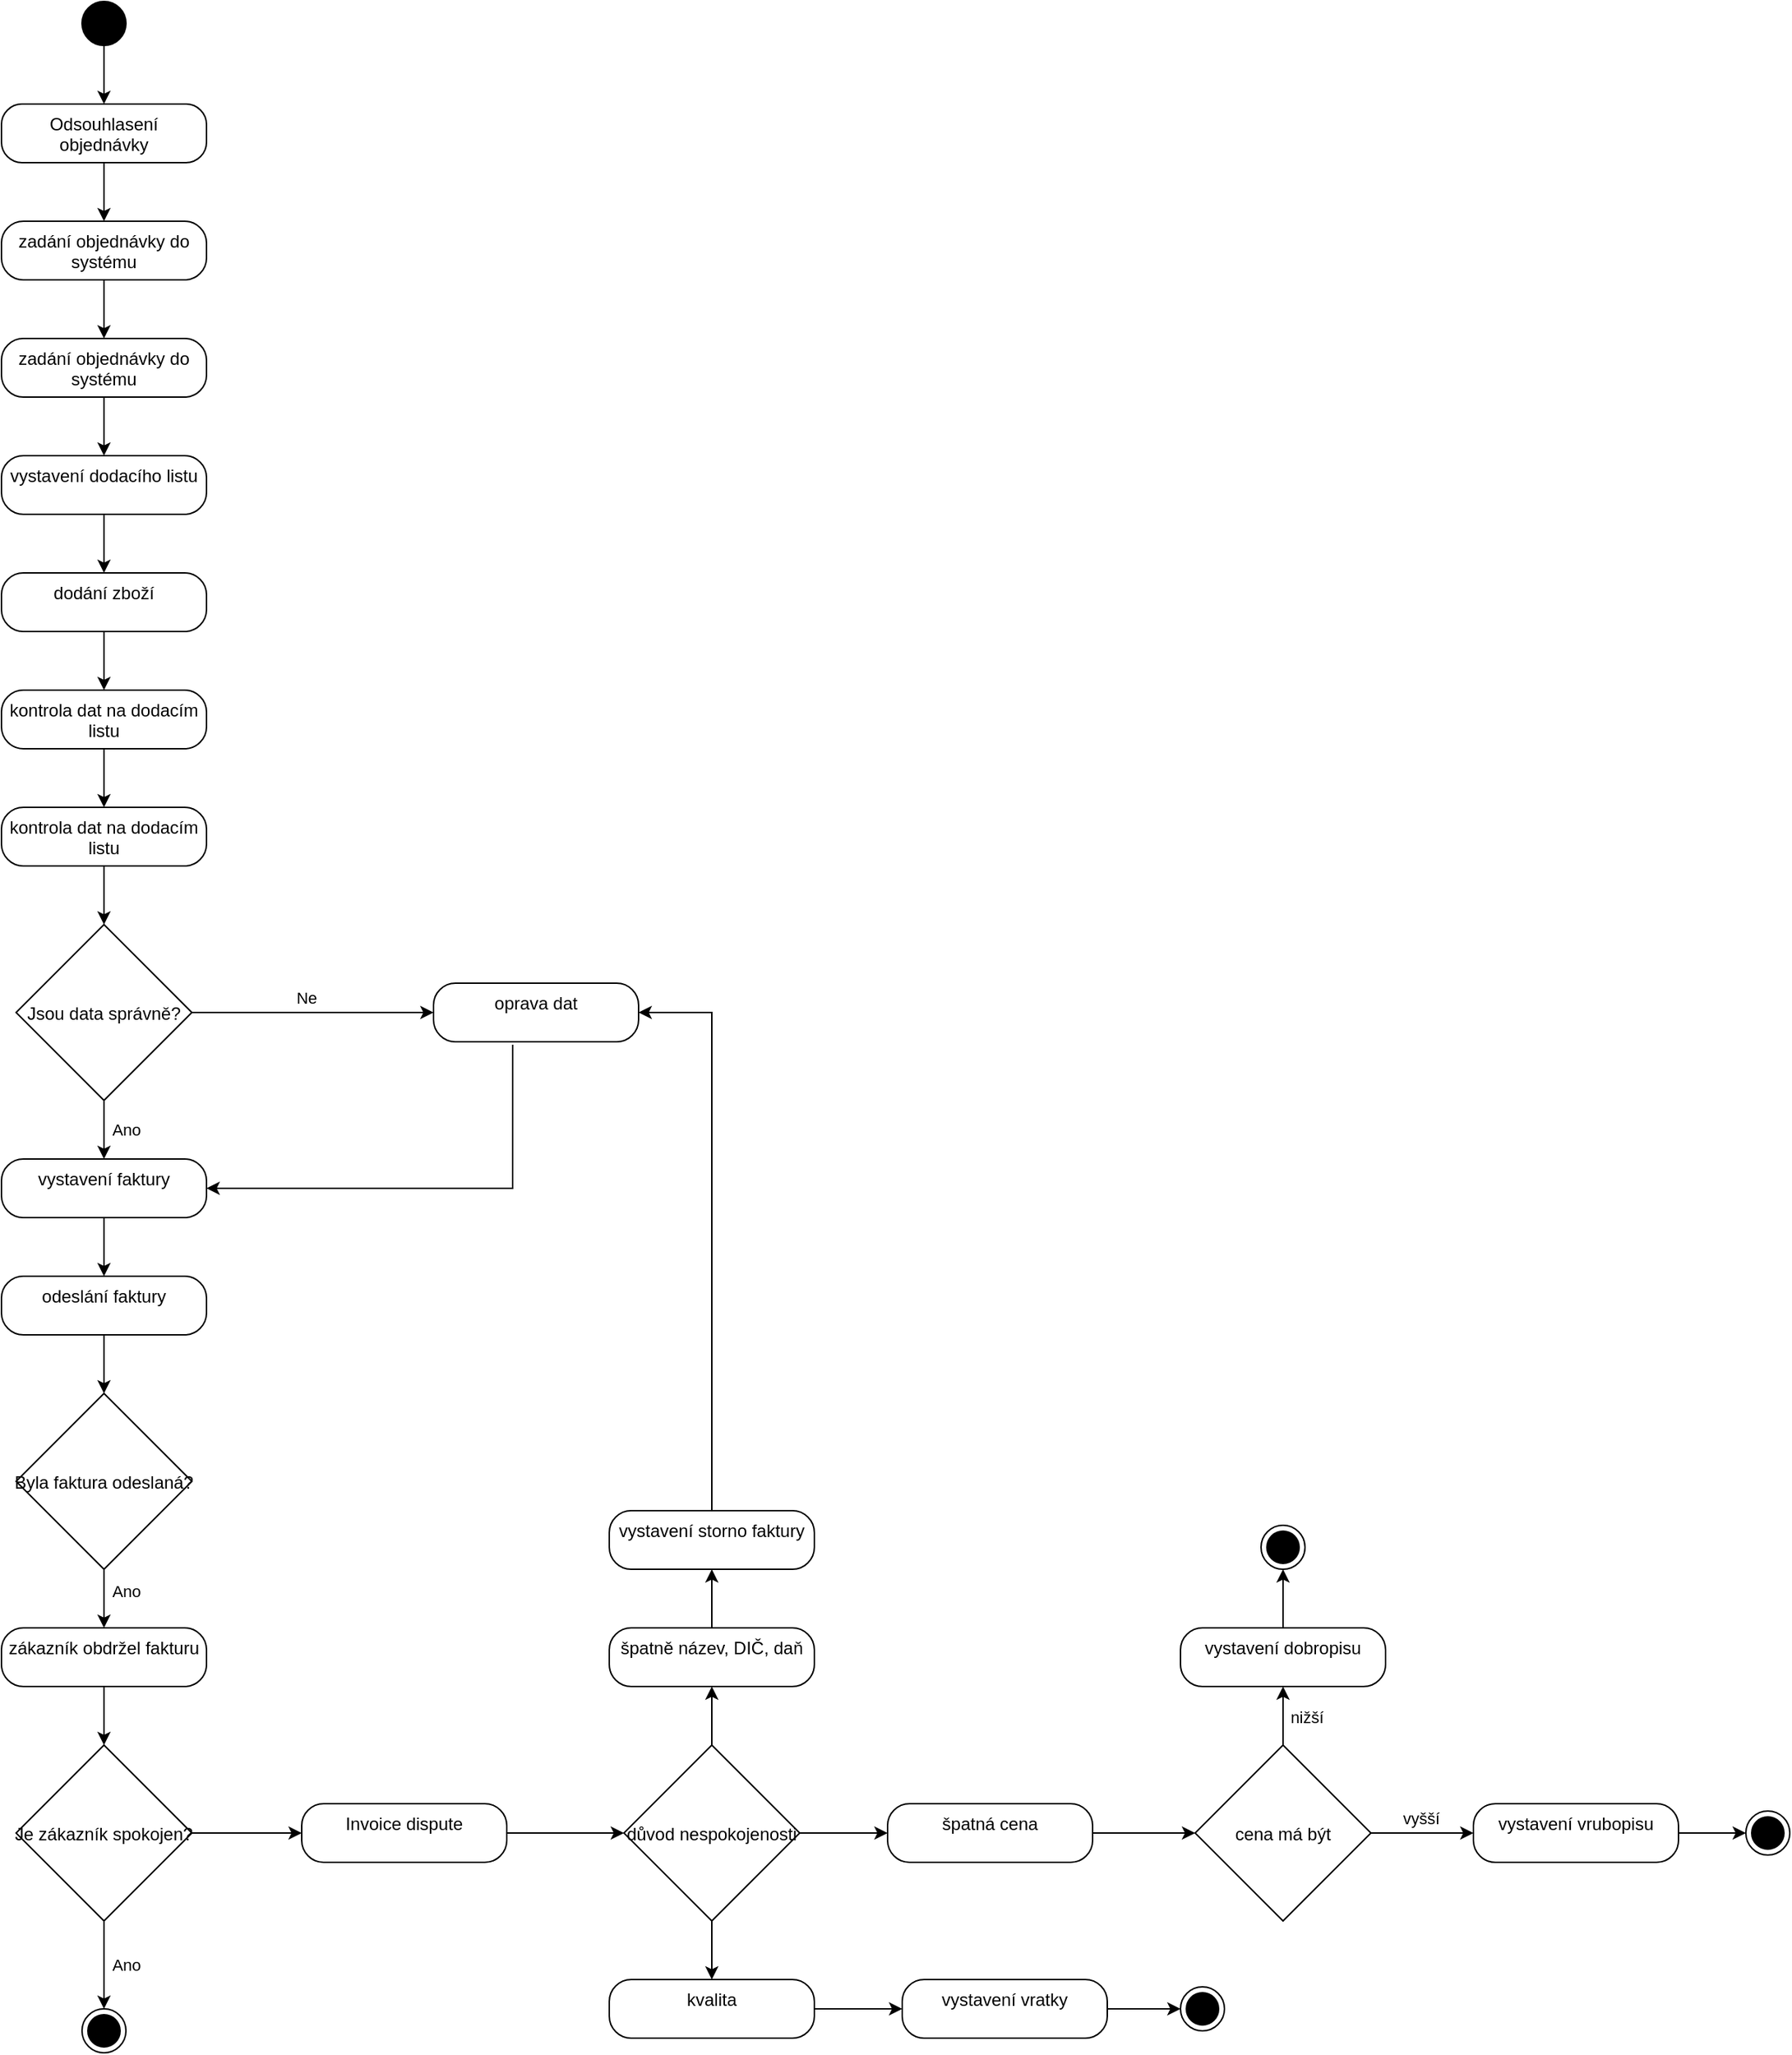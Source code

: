 <mxfile version="25.0.1">
  <diagram name="Stránka-1" id="HPah1dXjcQQ_sQAuBpHg">
    <mxGraphModel dx="2200" dy="1085" grid="1" gridSize="10" guides="1" tooltips="1" connect="1" arrows="1" fold="1" page="1" pageScale="1" pageWidth="827" pageHeight="1169" math="0" shadow="0">
      <root>
        <mxCell id="0" />
        <mxCell id="1" parent="0" />
        <mxCell id="2-0fLuk6Y37Uij8VZmYe-6" value="" style="edgeStyle=orthogonalEdgeStyle;rounded=0;orthogonalLoop=1;jettySize=auto;html=1;" edge="1" parent="1" source="2-0fLuk6Y37Uij8VZmYe-1" target="2-0fLuk6Y37Uij8VZmYe-2">
          <mxGeometry relative="1" as="geometry" />
        </mxCell>
        <mxCell id="2-0fLuk6Y37Uij8VZmYe-1" value="" style="ellipse;fillColor=strokeColor;html=1;" vertex="1" parent="1">
          <mxGeometry x="90" y="50" width="30" height="30" as="geometry" />
        </mxCell>
        <mxCell id="2-0fLuk6Y37Uij8VZmYe-7" value="" style="edgeStyle=orthogonalEdgeStyle;rounded=0;orthogonalLoop=1;jettySize=auto;html=1;" edge="1" parent="1" source="2-0fLuk6Y37Uij8VZmYe-2" target="2-0fLuk6Y37Uij8VZmYe-3">
          <mxGeometry relative="1" as="geometry" />
        </mxCell>
        <mxCell id="2-0fLuk6Y37Uij8VZmYe-2" value="Odsouhlasení objednávky" style="html=1;align=center;verticalAlign=top;rounded=1;absoluteArcSize=1;arcSize=28;dashed=0;whiteSpace=wrap;" vertex="1" parent="1">
          <mxGeometry x="35" y="120" width="140" height="40" as="geometry" />
        </mxCell>
        <mxCell id="2-0fLuk6Y37Uij8VZmYe-8" value="" style="edgeStyle=orthogonalEdgeStyle;rounded=0;orthogonalLoop=1;jettySize=auto;html=1;" edge="1" parent="1" source="2-0fLuk6Y37Uij8VZmYe-3" target="2-0fLuk6Y37Uij8VZmYe-5">
          <mxGeometry relative="1" as="geometry" />
        </mxCell>
        <mxCell id="2-0fLuk6Y37Uij8VZmYe-3" value="zadání objednávky do systému" style="html=1;align=center;verticalAlign=top;rounded=1;absoluteArcSize=1;arcSize=30;dashed=0;whiteSpace=wrap;" vertex="1" parent="1">
          <mxGeometry x="35" y="200" width="140" height="40" as="geometry" />
        </mxCell>
        <mxCell id="2-0fLuk6Y37Uij8VZmYe-10" value="" style="edgeStyle=orthogonalEdgeStyle;rounded=0;orthogonalLoop=1;jettySize=auto;html=1;" edge="1" parent="1" source="2-0fLuk6Y37Uij8VZmYe-5" target="2-0fLuk6Y37Uij8VZmYe-9">
          <mxGeometry relative="1" as="geometry" />
        </mxCell>
        <mxCell id="2-0fLuk6Y37Uij8VZmYe-5" value="zadání objednávky do systému" style="html=1;align=center;verticalAlign=top;rounded=1;absoluteArcSize=1;arcSize=30;dashed=0;whiteSpace=wrap;" vertex="1" parent="1">
          <mxGeometry x="35" y="280" width="140" height="40" as="geometry" />
        </mxCell>
        <mxCell id="2-0fLuk6Y37Uij8VZmYe-12" value="" style="edgeStyle=orthogonalEdgeStyle;rounded=0;orthogonalLoop=1;jettySize=auto;html=1;" edge="1" parent="1" source="2-0fLuk6Y37Uij8VZmYe-9" target="2-0fLuk6Y37Uij8VZmYe-11">
          <mxGeometry relative="1" as="geometry" />
        </mxCell>
        <mxCell id="2-0fLuk6Y37Uij8VZmYe-9" value="vystavení dodacího listu" style="html=1;align=center;verticalAlign=top;rounded=1;absoluteArcSize=1;arcSize=30;dashed=0;whiteSpace=wrap;" vertex="1" parent="1">
          <mxGeometry x="35" y="360" width="140" height="40" as="geometry" />
        </mxCell>
        <mxCell id="2-0fLuk6Y37Uij8VZmYe-16" value="" style="edgeStyle=orthogonalEdgeStyle;rounded=0;orthogonalLoop=1;jettySize=auto;html=1;" edge="1" parent="1" source="2-0fLuk6Y37Uij8VZmYe-11" target="2-0fLuk6Y37Uij8VZmYe-13">
          <mxGeometry relative="1" as="geometry" />
        </mxCell>
        <mxCell id="2-0fLuk6Y37Uij8VZmYe-11" value="dodání zboží" style="html=1;align=center;verticalAlign=top;rounded=1;absoluteArcSize=1;arcSize=30;dashed=0;whiteSpace=wrap;" vertex="1" parent="1">
          <mxGeometry x="35" y="440" width="140" height="40" as="geometry" />
        </mxCell>
        <mxCell id="2-0fLuk6Y37Uij8VZmYe-17" value="" style="edgeStyle=orthogonalEdgeStyle;rounded=0;orthogonalLoop=1;jettySize=auto;html=1;" edge="1" parent="1" source="2-0fLuk6Y37Uij8VZmYe-13" target="2-0fLuk6Y37Uij8VZmYe-14">
          <mxGeometry relative="1" as="geometry" />
        </mxCell>
        <mxCell id="2-0fLuk6Y37Uij8VZmYe-13" value="kontrola dat na dodacím listu" style="html=1;align=center;verticalAlign=top;rounded=1;absoluteArcSize=1;arcSize=30;dashed=0;whiteSpace=wrap;" vertex="1" parent="1">
          <mxGeometry x="35" y="520" width="140" height="40" as="geometry" />
        </mxCell>
        <mxCell id="2-0fLuk6Y37Uij8VZmYe-18" value="" style="edgeStyle=orthogonalEdgeStyle;rounded=0;orthogonalLoop=1;jettySize=auto;html=1;" edge="1" parent="1" source="2-0fLuk6Y37Uij8VZmYe-14" target="2-0fLuk6Y37Uij8VZmYe-15">
          <mxGeometry relative="1" as="geometry" />
        </mxCell>
        <mxCell id="2-0fLuk6Y37Uij8VZmYe-14" value="kontrola dat na dodacím listu" style="html=1;align=center;verticalAlign=top;rounded=1;absoluteArcSize=1;arcSize=30;dashed=0;whiteSpace=wrap;" vertex="1" parent="1">
          <mxGeometry x="35" y="600" width="140" height="40" as="geometry" />
        </mxCell>
        <mxCell id="2-0fLuk6Y37Uij8VZmYe-23" value="" style="edgeStyle=orthogonalEdgeStyle;rounded=0;orthogonalLoop=1;jettySize=auto;html=1;" edge="1" parent="1" source="2-0fLuk6Y37Uij8VZmYe-15" target="2-0fLuk6Y37Uij8VZmYe-19">
          <mxGeometry relative="1" as="geometry" />
        </mxCell>
        <mxCell id="2-0fLuk6Y37Uij8VZmYe-33" value="Ano" style="edgeLabel;html=1;align=center;verticalAlign=middle;resizable=0;points=[];" vertex="1" connectable="0" parent="2-0fLuk6Y37Uij8VZmYe-23">
          <mxGeometry x="-0.2" y="3" relative="1" as="geometry">
            <mxPoint x="12" y="4" as="offset" />
          </mxGeometry>
        </mxCell>
        <mxCell id="2-0fLuk6Y37Uij8VZmYe-15" value="Jsou data správně?" style="rhombus;" vertex="1" parent="1">
          <mxGeometry x="45" y="680" width="120" height="120" as="geometry" />
        </mxCell>
        <mxCell id="2-0fLuk6Y37Uij8VZmYe-24" value="" style="edgeStyle=orthogonalEdgeStyle;rounded=0;orthogonalLoop=1;jettySize=auto;html=1;" edge="1" parent="1" source="2-0fLuk6Y37Uij8VZmYe-19" target="2-0fLuk6Y37Uij8VZmYe-20">
          <mxGeometry relative="1" as="geometry" />
        </mxCell>
        <mxCell id="2-0fLuk6Y37Uij8VZmYe-19" value="vystavení faktury" style="html=1;align=center;verticalAlign=top;rounded=1;absoluteArcSize=1;arcSize=30;dashed=0;whiteSpace=wrap;" vertex="1" parent="1">
          <mxGeometry x="35" y="840" width="140" height="40" as="geometry" />
        </mxCell>
        <mxCell id="2-0fLuk6Y37Uij8VZmYe-25" value="" style="edgeStyle=orthogonalEdgeStyle;rounded=0;orthogonalLoop=1;jettySize=auto;html=1;" edge="1" parent="1" source="2-0fLuk6Y37Uij8VZmYe-20" target="2-0fLuk6Y37Uij8VZmYe-21">
          <mxGeometry relative="1" as="geometry" />
        </mxCell>
        <mxCell id="2-0fLuk6Y37Uij8VZmYe-20" value="odeslání faktury" style="html=1;align=center;verticalAlign=top;rounded=1;absoluteArcSize=1;arcSize=30;dashed=0;whiteSpace=wrap;" vertex="1" parent="1">
          <mxGeometry x="35" y="920" width="140" height="40" as="geometry" />
        </mxCell>
        <mxCell id="2-0fLuk6Y37Uij8VZmYe-26" value="" style="edgeStyle=orthogonalEdgeStyle;rounded=0;orthogonalLoop=1;jettySize=auto;html=1;" edge="1" parent="1" source="2-0fLuk6Y37Uij8VZmYe-21" target="2-0fLuk6Y37Uij8VZmYe-22">
          <mxGeometry relative="1" as="geometry" />
        </mxCell>
        <mxCell id="2-0fLuk6Y37Uij8VZmYe-32" value="Ano" style="edgeLabel;html=1;align=center;verticalAlign=middle;resizable=0;points=[];" vertex="1" connectable="0" parent="2-0fLuk6Y37Uij8VZmYe-26">
          <mxGeometry x="-0.25" y="-1" relative="1" as="geometry">
            <mxPoint x="16" as="offset" />
          </mxGeometry>
        </mxCell>
        <mxCell id="2-0fLuk6Y37Uij8VZmYe-21" value="Byla faktura odeslaná?" style="rhombus;" vertex="1" parent="1">
          <mxGeometry x="45" y="1000" width="120" height="120" as="geometry" />
        </mxCell>
        <mxCell id="2-0fLuk6Y37Uij8VZmYe-28" value="" style="edgeStyle=orthogonalEdgeStyle;rounded=0;orthogonalLoop=1;jettySize=auto;html=1;" edge="1" parent="1" source="2-0fLuk6Y37Uij8VZmYe-22" target="2-0fLuk6Y37Uij8VZmYe-27">
          <mxGeometry relative="1" as="geometry" />
        </mxCell>
        <mxCell id="2-0fLuk6Y37Uij8VZmYe-22" value="zákazník obdržel fakturu" style="html=1;align=center;verticalAlign=top;rounded=1;absoluteArcSize=1;arcSize=30;dashed=0;whiteSpace=wrap;" vertex="1" parent="1">
          <mxGeometry x="35" y="1160" width="140" height="40" as="geometry" />
        </mxCell>
        <mxCell id="2-0fLuk6Y37Uij8VZmYe-30" value="" style="edgeStyle=orthogonalEdgeStyle;rounded=0;orthogonalLoop=1;jettySize=auto;html=1;" edge="1" parent="1" source="2-0fLuk6Y37Uij8VZmYe-27" target="2-0fLuk6Y37Uij8VZmYe-29">
          <mxGeometry relative="1" as="geometry" />
        </mxCell>
        <mxCell id="2-0fLuk6Y37Uij8VZmYe-31" value="Ano" style="edgeLabel;html=1;align=center;verticalAlign=middle;resizable=0;points=[];" vertex="1" connectable="0" parent="2-0fLuk6Y37Uij8VZmYe-30">
          <mxGeometry x="-0.4" y="3" relative="1" as="geometry">
            <mxPoint x="12" y="12" as="offset" />
          </mxGeometry>
        </mxCell>
        <mxCell id="2-0fLuk6Y37Uij8VZmYe-35" value="" style="edgeStyle=orthogonalEdgeStyle;rounded=0;orthogonalLoop=1;jettySize=auto;html=1;" edge="1" parent="1" source="2-0fLuk6Y37Uij8VZmYe-27" target="2-0fLuk6Y37Uij8VZmYe-34">
          <mxGeometry relative="1" as="geometry" />
        </mxCell>
        <mxCell id="2-0fLuk6Y37Uij8VZmYe-27" value="Je zákazník spokojen?" style="rhombus;" vertex="1" parent="1">
          <mxGeometry x="45" y="1240" width="120" height="120" as="geometry" />
        </mxCell>
        <mxCell id="2-0fLuk6Y37Uij8VZmYe-29" value="" style="ellipse;html=1;shape=endState;fillColor=strokeColor;" vertex="1" parent="1">
          <mxGeometry x="90" y="1420" width="30" height="30" as="geometry" />
        </mxCell>
        <mxCell id="2-0fLuk6Y37Uij8VZmYe-37" value="" style="edgeStyle=orthogonalEdgeStyle;rounded=0;orthogonalLoop=1;jettySize=auto;html=1;" edge="1" parent="1" source="2-0fLuk6Y37Uij8VZmYe-34" target="2-0fLuk6Y37Uij8VZmYe-36">
          <mxGeometry relative="1" as="geometry" />
        </mxCell>
        <mxCell id="2-0fLuk6Y37Uij8VZmYe-34" value="Invoice dispute" style="html=1;align=center;verticalAlign=top;rounded=1;absoluteArcSize=1;arcSize=30;dashed=0;whiteSpace=wrap;" vertex="1" parent="1">
          <mxGeometry x="240" y="1280" width="140" height="40" as="geometry" />
        </mxCell>
        <mxCell id="2-0fLuk6Y37Uij8VZmYe-39" value="" style="edgeStyle=orthogonalEdgeStyle;rounded=0;orthogonalLoop=1;jettySize=auto;html=1;" edge="1" parent="1" source="2-0fLuk6Y37Uij8VZmYe-36" target="2-0fLuk6Y37Uij8VZmYe-38">
          <mxGeometry relative="1" as="geometry" />
        </mxCell>
        <mxCell id="2-0fLuk6Y37Uij8VZmYe-45" value="" style="edgeStyle=orthogonalEdgeStyle;rounded=0;orthogonalLoop=1;jettySize=auto;html=1;" edge="1" parent="1" source="2-0fLuk6Y37Uij8VZmYe-36" target="2-0fLuk6Y37Uij8VZmYe-44">
          <mxGeometry relative="1" as="geometry" />
        </mxCell>
        <mxCell id="2-0fLuk6Y37Uij8VZmYe-63" value="" style="edgeStyle=orthogonalEdgeStyle;rounded=0;orthogonalLoop=1;jettySize=auto;html=1;" edge="1" parent="1" source="2-0fLuk6Y37Uij8VZmYe-36" target="2-0fLuk6Y37Uij8VZmYe-60">
          <mxGeometry relative="1" as="geometry" />
        </mxCell>
        <mxCell id="2-0fLuk6Y37Uij8VZmYe-36" value="důvod nespokojenosti" style="rhombus;" vertex="1" parent="1">
          <mxGeometry x="460" y="1240" width="120" height="120" as="geometry" />
        </mxCell>
        <mxCell id="2-0fLuk6Y37Uij8VZmYe-41" value="" style="edgeStyle=orthogonalEdgeStyle;rounded=0;orthogonalLoop=1;jettySize=auto;html=1;" edge="1" parent="1" source="2-0fLuk6Y37Uij8VZmYe-38" target="2-0fLuk6Y37Uij8VZmYe-40">
          <mxGeometry relative="1" as="geometry" />
        </mxCell>
        <mxCell id="2-0fLuk6Y37Uij8VZmYe-38" value="kvalita" style="html=1;align=center;verticalAlign=top;rounded=1;absoluteArcSize=1;arcSize=30;dashed=0;whiteSpace=wrap;" vertex="1" parent="1">
          <mxGeometry x="450" y="1400" width="140" height="40" as="geometry" />
        </mxCell>
        <mxCell id="2-0fLuk6Y37Uij8VZmYe-43" value="" style="edgeStyle=orthogonalEdgeStyle;rounded=0;orthogonalLoop=1;jettySize=auto;html=1;" edge="1" parent="1" source="2-0fLuk6Y37Uij8VZmYe-40" target="2-0fLuk6Y37Uij8VZmYe-42">
          <mxGeometry relative="1" as="geometry" />
        </mxCell>
        <mxCell id="2-0fLuk6Y37Uij8VZmYe-40" value="vystavení vratky" style="html=1;align=center;verticalAlign=top;rounded=1;absoluteArcSize=1;arcSize=30;dashed=0;whiteSpace=wrap;" vertex="1" parent="1">
          <mxGeometry x="650" y="1400" width="140" height="40" as="geometry" />
        </mxCell>
        <mxCell id="2-0fLuk6Y37Uij8VZmYe-42" value="" style="ellipse;html=1;shape=endState;fillColor=strokeColor;" vertex="1" parent="1">
          <mxGeometry x="840" y="1405" width="30" height="30" as="geometry" />
        </mxCell>
        <mxCell id="2-0fLuk6Y37Uij8VZmYe-52" value="" style="edgeStyle=orthogonalEdgeStyle;rounded=0;orthogonalLoop=1;jettySize=auto;html=1;" edge="1" parent="1" source="2-0fLuk6Y37Uij8VZmYe-44" target="2-0fLuk6Y37Uij8VZmYe-46">
          <mxGeometry relative="1" as="geometry" />
        </mxCell>
        <mxCell id="2-0fLuk6Y37Uij8VZmYe-44" value="špatná cena" style="html=1;align=center;verticalAlign=top;rounded=1;absoluteArcSize=1;arcSize=30;dashed=0;whiteSpace=wrap;" vertex="1" parent="1">
          <mxGeometry x="640" y="1280" width="140" height="40" as="geometry" />
        </mxCell>
        <mxCell id="2-0fLuk6Y37Uij8VZmYe-50" value="" style="edgeStyle=orthogonalEdgeStyle;rounded=0;orthogonalLoop=1;jettySize=auto;html=1;" edge="1" parent="1" source="2-0fLuk6Y37Uij8VZmYe-46" target="2-0fLuk6Y37Uij8VZmYe-49">
          <mxGeometry relative="1" as="geometry" />
        </mxCell>
        <mxCell id="2-0fLuk6Y37Uij8VZmYe-51" value="vyšší" style="edgeLabel;html=1;align=center;verticalAlign=middle;resizable=0;points=[];" vertex="1" connectable="0" parent="2-0fLuk6Y37Uij8VZmYe-50">
          <mxGeometry x="-0.044" y="1" relative="1" as="geometry">
            <mxPoint y="-9" as="offset" />
          </mxGeometry>
        </mxCell>
        <mxCell id="2-0fLuk6Y37Uij8VZmYe-56" value="" style="edgeStyle=orthogonalEdgeStyle;rounded=0;orthogonalLoop=1;jettySize=auto;html=1;" edge="1" parent="1" source="2-0fLuk6Y37Uij8VZmYe-46" target="2-0fLuk6Y37Uij8VZmYe-55">
          <mxGeometry relative="1" as="geometry" />
        </mxCell>
        <mxCell id="2-0fLuk6Y37Uij8VZmYe-57" value="nižší" style="edgeLabel;html=1;align=center;verticalAlign=middle;resizable=0;points=[];" vertex="1" connectable="0" parent="2-0fLuk6Y37Uij8VZmYe-56">
          <mxGeometry x="-0.05" y="1" relative="1" as="geometry">
            <mxPoint x="17" as="offset" />
          </mxGeometry>
        </mxCell>
        <mxCell id="2-0fLuk6Y37Uij8VZmYe-46" value="cena má být" style="rhombus;" vertex="1" parent="1">
          <mxGeometry x="850" y="1240" width="120" height="120" as="geometry" />
        </mxCell>
        <mxCell id="2-0fLuk6Y37Uij8VZmYe-54" value="" style="edgeStyle=orthogonalEdgeStyle;rounded=0;orthogonalLoop=1;jettySize=auto;html=1;" edge="1" parent="1" source="2-0fLuk6Y37Uij8VZmYe-49" target="2-0fLuk6Y37Uij8VZmYe-53">
          <mxGeometry relative="1" as="geometry" />
        </mxCell>
        <mxCell id="2-0fLuk6Y37Uij8VZmYe-49" value="vystavení vrubopisu" style="html=1;align=center;verticalAlign=top;rounded=1;absoluteArcSize=1;arcSize=30;dashed=0;whiteSpace=wrap;" vertex="1" parent="1">
          <mxGeometry x="1040" y="1280" width="140" height="40" as="geometry" />
        </mxCell>
        <mxCell id="2-0fLuk6Y37Uij8VZmYe-53" value="" style="ellipse;html=1;shape=endState;fillColor=strokeColor;" vertex="1" parent="1">
          <mxGeometry x="1226" y="1285" width="30" height="30" as="geometry" />
        </mxCell>
        <mxCell id="2-0fLuk6Y37Uij8VZmYe-59" value="" style="edgeStyle=orthogonalEdgeStyle;rounded=0;orthogonalLoop=1;jettySize=auto;html=1;" edge="1" parent="1" source="2-0fLuk6Y37Uij8VZmYe-55" target="2-0fLuk6Y37Uij8VZmYe-58">
          <mxGeometry relative="1" as="geometry" />
        </mxCell>
        <mxCell id="2-0fLuk6Y37Uij8VZmYe-55" value="vystavení dobropisu" style="html=1;align=center;verticalAlign=top;rounded=1;absoluteArcSize=1;arcSize=30;dashed=0;whiteSpace=wrap;" vertex="1" parent="1">
          <mxGeometry x="840" y="1160" width="140" height="40" as="geometry" />
        </mxCell>
        <mxCell id="2-0fLuk6Y37Uij8VZmYe-58" value="" style="ellipse;html=1;shape=endState;fillColor=strokeColor;" vertex="1" parent="1">
          <mxGeometry x="895" y="1090" width="30" height="30" as="geometry" />
        </mxCell>
        <mxCell id="2-0fLuk6Y37Uij8VZmYe-62" value="" style="edgeStyle=orthogonalEdgeStyle;rounded=0;orthogonalLoop=1;jettySize=auto;html=1;" edge="1" parent="1" source="2-0fLuk6Y37Uij8VZmYe-60" target="2-0fLuk6Y37Uij8VZmYe-61">
          <mxGeometry relative="1" as="geometry" />
        </mxCell>
        <mxCell id="2-0fLuk6Y37Uij8VZmYe-60" value="špatně název, DIČ, daň" style="html=1;align=center;verticalAlign=top;rounded=1;absoluteArcSize=1;arcSize=30;dashed=0;whiteSpace=wrap;" vertex="1" parent="1">
          <mxGeometry x="450" y="1160" width="140" height="40" as="geometry" />
        </mxCell>
        <mxCell id="2-0fLuk6Y37Uij8VZmYe-61" value="vystavení storno faktury" style="html=1;align=center;verticalAlign=top;rounded=1;absoluteArcSize=1;arcSize=30;dashed=0;whiteSpace=wrap;" vertex="1" parent="1">
          <mxGeometry x="450" y="1080" width="140" height="40" as="geometry" />
        </mxCell>
        <mxCell id="2-0fLuk6Y37Uij8VZmYe-64" value="oprava dat" style="html=1;align=center;verticalAlign=top;rounded=1;absoluteArcSize=1;arcSize=30;dashed=0;whiteSpace=wrap;" vertex="1" parent="1">
          <mxGeometry x="330" y="720" width="140" height="40" as="geometry" />
        </mxCell>
        <mxCell id="2-0fLuk6Y37Uij8VZmYe-65" value="" style="rounded=0;orthogonalLoop=1;jettySize=auto;html=1;entryX=0;entryY=0.5;entryDx=0;entryDy=0;" edge="1" parent="1" source="2-0fLuk6Y37Uij8VZmYe-15" target="2-0fLuk6Y37Uij8VZmYe-64">
          <mxGeometry relative="1" as="geometry">
            <mxPoint x="115" y="810" as="sourcePoint" />
            <mxPoint x="115" y="850" as="targetPoint" />
          </mxGeometry>
        </mxCell>
        <mxCell id="2-0fLuk6Y37Uij8VZmYe-66" value="Ne" style="edgeLabel;html=1;align=center;verticalAlign=middle;resizable=0;points=[];" vertex="1" connectable="0" parent="2-0fLuk6Y37Uij8VZmYe-65">
          <mxGeometry x="-0.2" y="3" relative="1" as="geometry">
            <mxPoint x="12" y="-7" as="offset" />
          </mxGeometry>
        </mxCell>
        <mxCell id="2-0fLuk6Y37Uij8VZmYe-67" value="" style="rounded=0;orthogonalLoop=1;jettySize=auto;html=1;exitX=0.386;exitY=1.05;exitDx=0;exitDy=0;exitPerimeter=0;edgeStyle=orthogonalEdgeStyle;entryX=1;entryY=0.5;entryDx=0;entryDy=0;" edge="1" parent="1" source="2-0fLuk6Y37Uij8VZmYe-64" target="2-0fLuk6Y37Uij8VZmYe-19">
          <mxGeometry relative="1" as="geometry">
            <mxPoint x="370" y="830" as="sourcePoint" />
            <mxPoint x="384" y="850" as="targetPoint" />
            <Array as="points">
              <mxPoint x="384" y="860" />
            </Array>
          </mxGeometry>
        </mxCell>
        <mxCell id="2-0fLuk6Y37Uij8VZmYe-69" value="" style="rounded=0;orthogonalLoop=1;jettySize=auto;html=1;exitX=0.5;exitY=0;exitDx=0;exitDy=0;edgeStyle=orthogonalEdgeStyle;entryX=1;entryY=0.5;entryDx=0;entryDy=0;" edge="1" parent="1" source="2-0fLuk6Y37Uij8VZmYe-61" target="2-0fLuk6Y37Uij8VZmYe-64">
          <mxGeometry relative="1" as="geometry">
            <mxPoint x="520" y="1070" as="sourcePoint" />
            <mxPoint x="520" y="740" as="targetPoint" />
          </mxGeometry>
        </mxCell>
      </root>
    </mxGraphModel>
  </diagram>
</mxfile>
